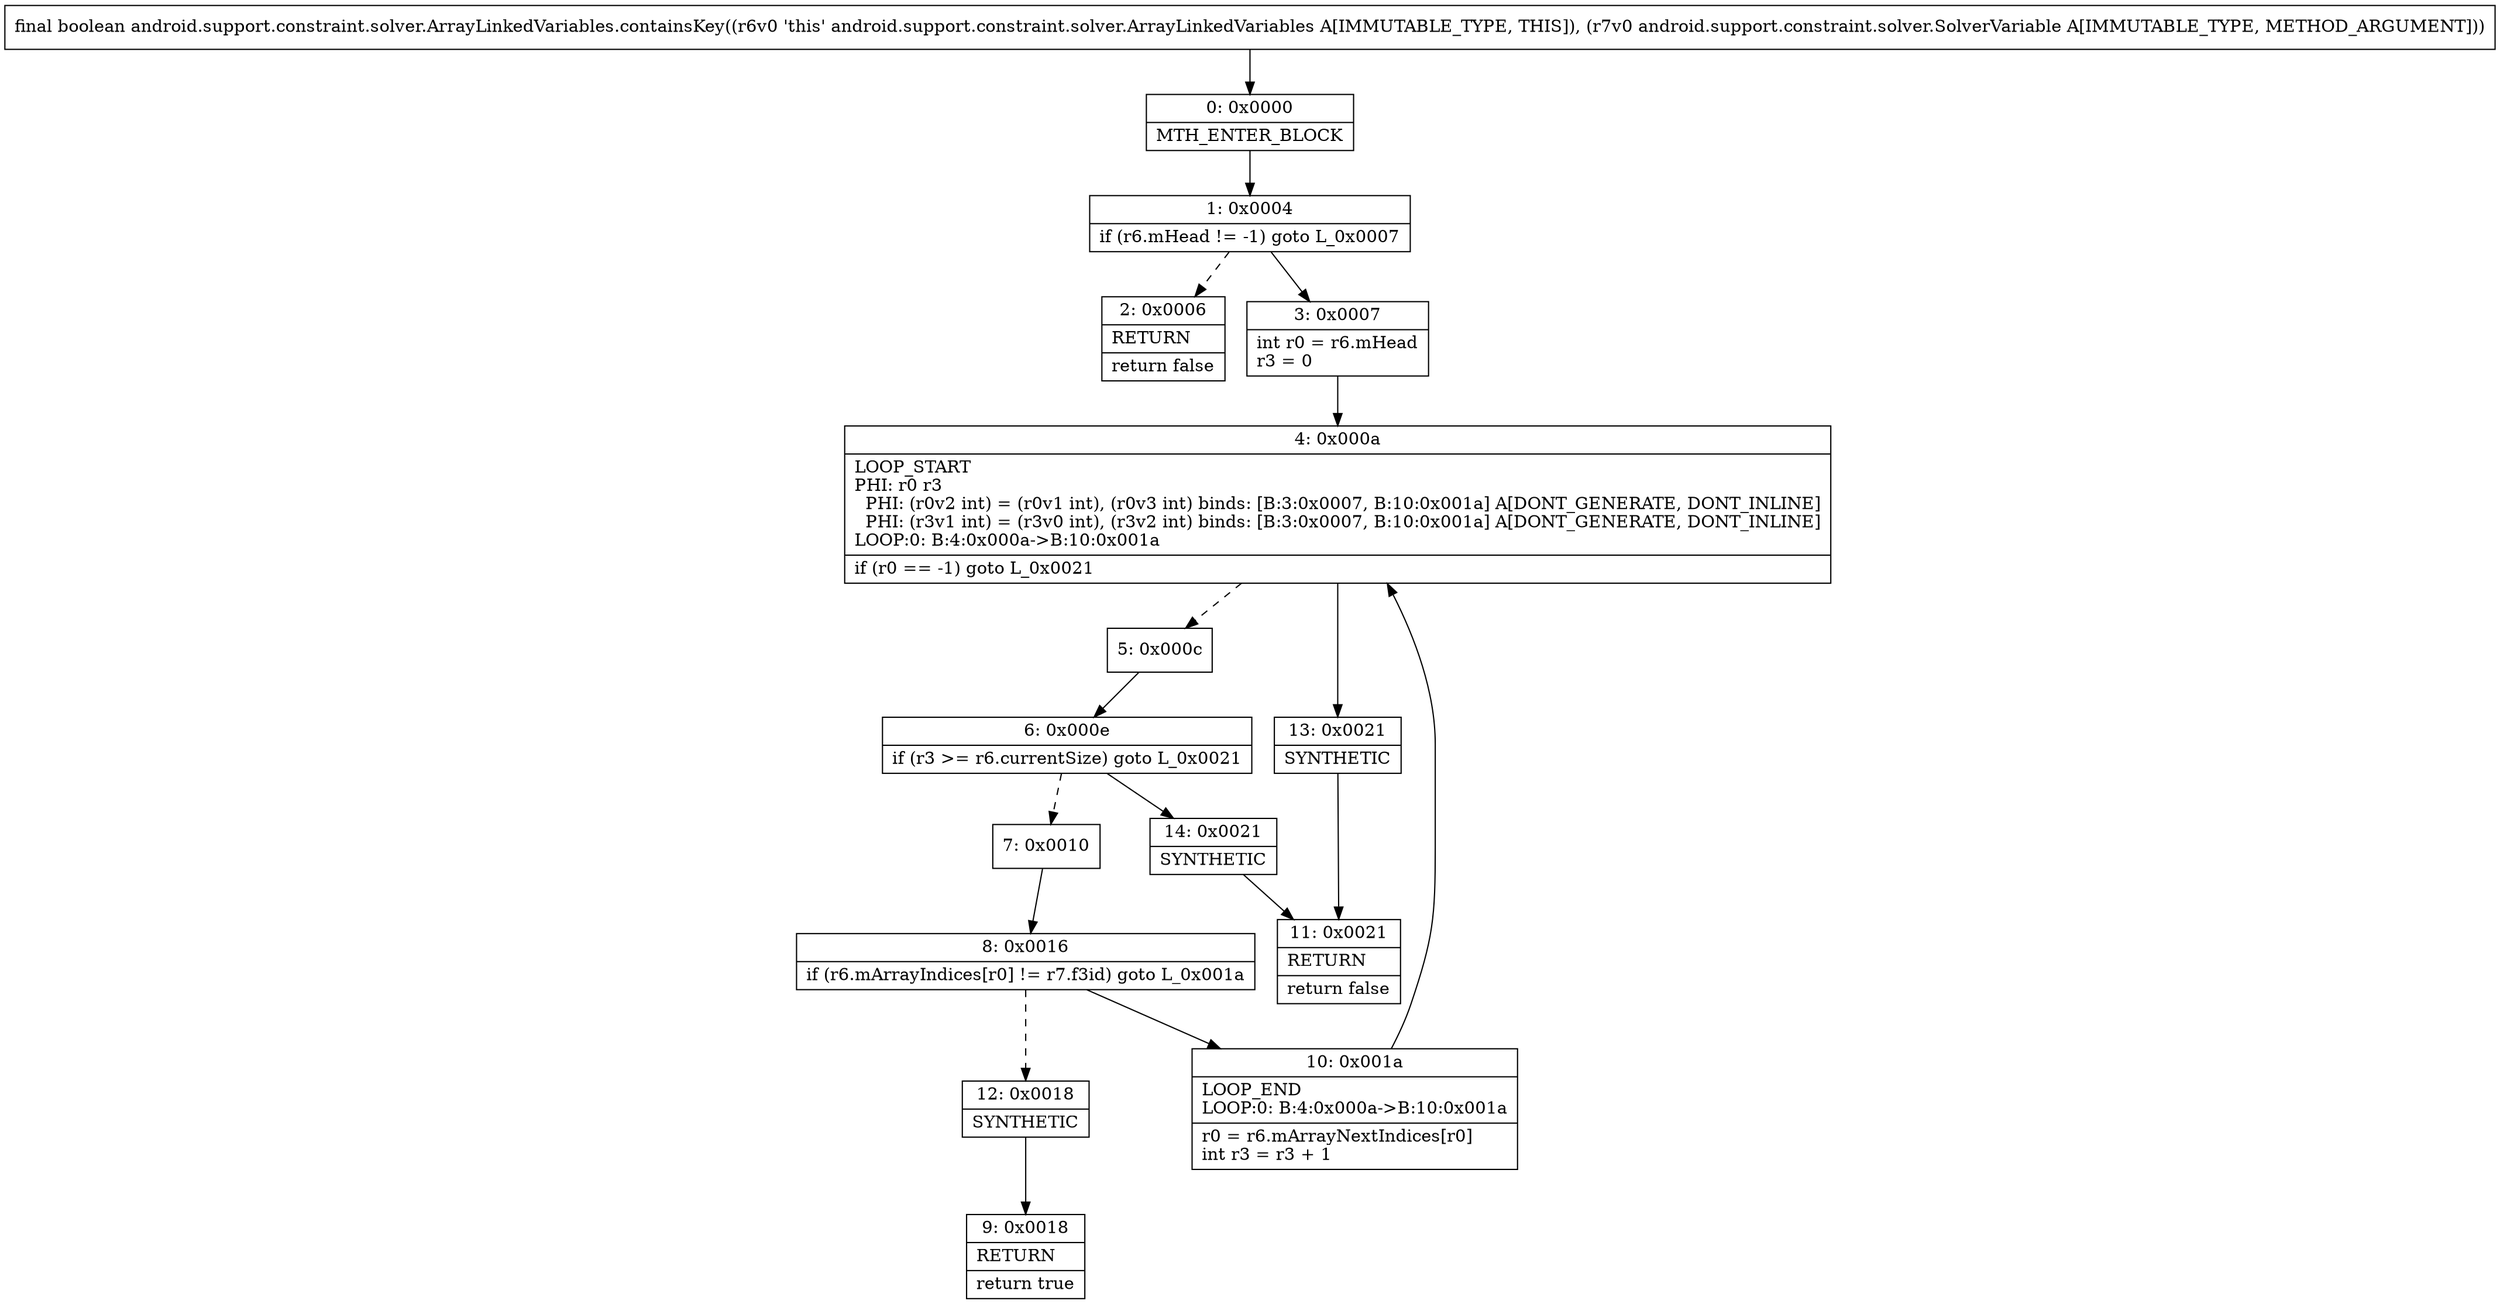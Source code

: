 digraph "CFG forandroid.support.constraint.solver.ArrayLinkedVariables.containsKey(Landroid\/support\/constraint\/solver\/SolverVariable;)Z" {
Node_0 [shape=record,label="{0\:\ 0x0000|MTH_ENTER_BLOCK\l}"];
Node_1 [shape=record,label="{1\:\ 0x0004|if (r6.mHead != \-1) goto L_0x0007\l}"];
Node_2 [shape=record,label="{2\:\ 0x0006|RETURN\l|return false\l}"];
Node_3 [shape=record,label="{3\:\ 0x0007|int r0 = r6.mHead\lr3 = 0\l}"];
Node_4 [shape=record,label="{4\:\ 0x000a|LOOP_START\lPHI: r0 r3 \l  PHI: (r0v2 int) = (r0v1 int), (r0v3 int) binds: [B:3:0x0007, B:10:0x001a] A[DONT_GENERATE, DONT_INLINE]\l  PHI: (r3v1 int) = (r3v0 int), (r3v2 int) binds: [B:3:0x0007, B:10:0x001a] A[DONT_GENERATE, DONT_INLINE]\lLOOP:0: B:4:0x000a\-\>B:10:0x001a\l|if (r0 == \-1) goto L_0x0021\l}"];
Node_5 [shape=record,label="{5\:\ 0x000c}"];
Node_6 [shape=record,label="{6\:\ 0x000e|if (r3 \>= r6.currentSize) goto L_0x0021\l}"];
Node_7 [shape=record,label="{7\:\ 0x0010}"];
Node_8 [shape=record,label="{8\:\ 0x0016|if (r6.mArrayIndices[r0] != r7.f3id) goto L_0x001a\l}"];
Node_9 [shape=record,label="{9\:\ 0x0018|RETURN\l|return true\l}"];
Node_10 [shape=record,label="{10\:\ 0x001a|LOOP_END\lLOOP:0: B:4:0x000a\-\>B:10:0x001a\l|r0 = r6.mArrayNextIndices[r0]\lint r3 = r3 + 1\l}"];
Node_11 [shape=record,label="{11\:\ 0x0021|RETURN\l|return false\l}"];
Node_12 [shape=record,label="{12\:\ 0x0018|SYNTHETIC\l}"];
Node_13 [shape=record,label="{13\:\ 0x0021|SYNTHETIC\l}"];
Node_14 [shape=record,label="{14\:\ 0x0021|SYNTHETIC\l}"];
MethodNode[shape=record,label="{final boolean android.support.constraint.solver.ArrayLinkedVariables.containsKey((r6v0 'this' android.support.constraint.solver.ArrayLinkedVariables A[IMMUTABLE_TYPE, THIS]), (r7v0 android.support.constraint.solver.SolverVariable A[IMMUTABLE_TYPE, METHOD_ARGUMENT])) }"];
MethodNode -> Node_0;
Node_0 -> Node_1;
Node_1 -> Node_2[style=dashed];
Node_1 -> Node_3;
Node_3 -> Node_4;
Node_4 -> Node_5[style=dashed];
Node_4 -> Node_13;
Node_5 -> Node_6;
Node_6 -> Node_7[style=dashed];
Node_6 -> Node_14;
Node_7 -> Node_8;
Node_8 -> Node_10;
Node_8 -> Node_12[style=dashed];
Node_10 -> Node_4;
Node_12 -> Node_9;
Node_13 -> Node_11;
Node_14 -> Node_11;
}

